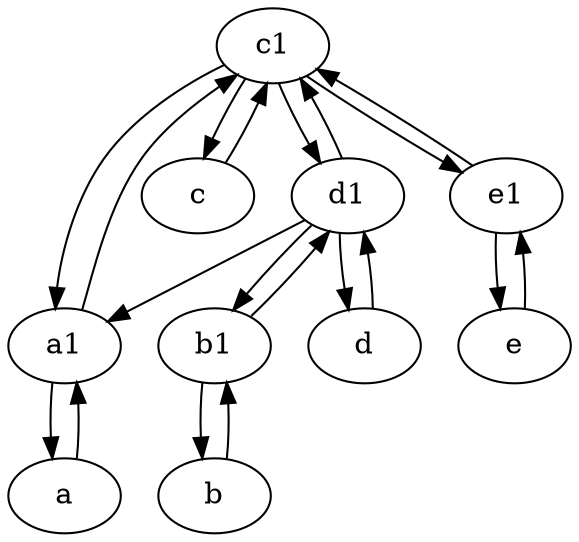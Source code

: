 digraph  {
	c1 [pos="30,15!"];
	a1 [pos="40,15!"];
	c [pos="20,10!"];
	e [pos="30,50!"];
	d1 [pos="25,30!"];
	e1 [pos="25,45!"];
	a [pos="40,10!"];
	b1 [pos="45,20!"];
	d [pos="20,30!"];
	b [pos="50,20!"];
	a1 -> a;
	d1 -> c1;
	c1 -> d1;
	c -> c1;
	a -> a1;
	c1 -> c;
	c1 -> a1;
	b1 -> b;
	d1 -> a1;
	e -> e1;
	d1 -> d;
	c1 -> e1;
	e1 -> e;
	d1 -> b1;
	b -> b1;
	b1 -> d1;
	d -> d1;
	e1 -> c1;
	a1 -> c1;

	}